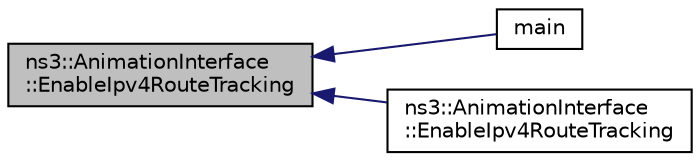 digraph "ns3::AnimationInterface::EnableIpv4RouteTracking"
{
  edge [fontname="Helvetica",fontsize="10",labelfontname="Helvetica",labelfontsize="10"];
  node [fontname="Helvetica",fontsize="10",shape=record];
  rankdir="LR";
  Node1 [label="ns3::AnimationInterface\l::EnableIpv4RouteTracking",height=0.2,width=0.4,color="black", fillcolor="grey75", style="filled", fontcolor="black"];
  Node1 -> Node2 [dir="back",color="midnightblue",fontsize="10",style="solid"];
  Node2 [label="main",height=0.2,width=0.4,color="black", fillcolor="white", style="filled",URL="$d9/d2d/wireless-animation_8cc.html#a0ddf1224851353fc92bfbff6f499fa97"];
  Node1 -> Node3 [dir="back",color="midnightblue",fontsize="10",style="solid"];
  Node3 [label="ns3::AnimationInterface\l::EnableIpv4RouteTracking",height=0.2,width=0.4,color="black", fillcolor="white", style="filled",URL="$d6/d1a/classns3_1_1AnimationInterface.html#a619ed6b1b95f1f9d70805376229253d1",tooltip="Enable tracking of the Ipv4 routing table for a set of Nodes. "];
}
